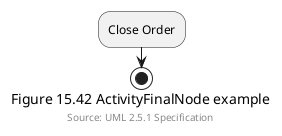 @startuml
:Close Order;
stop
caption Figure 15.42 ActivityFinalNode example
footer Source: UML 2.5.1 Specification
@enduml

